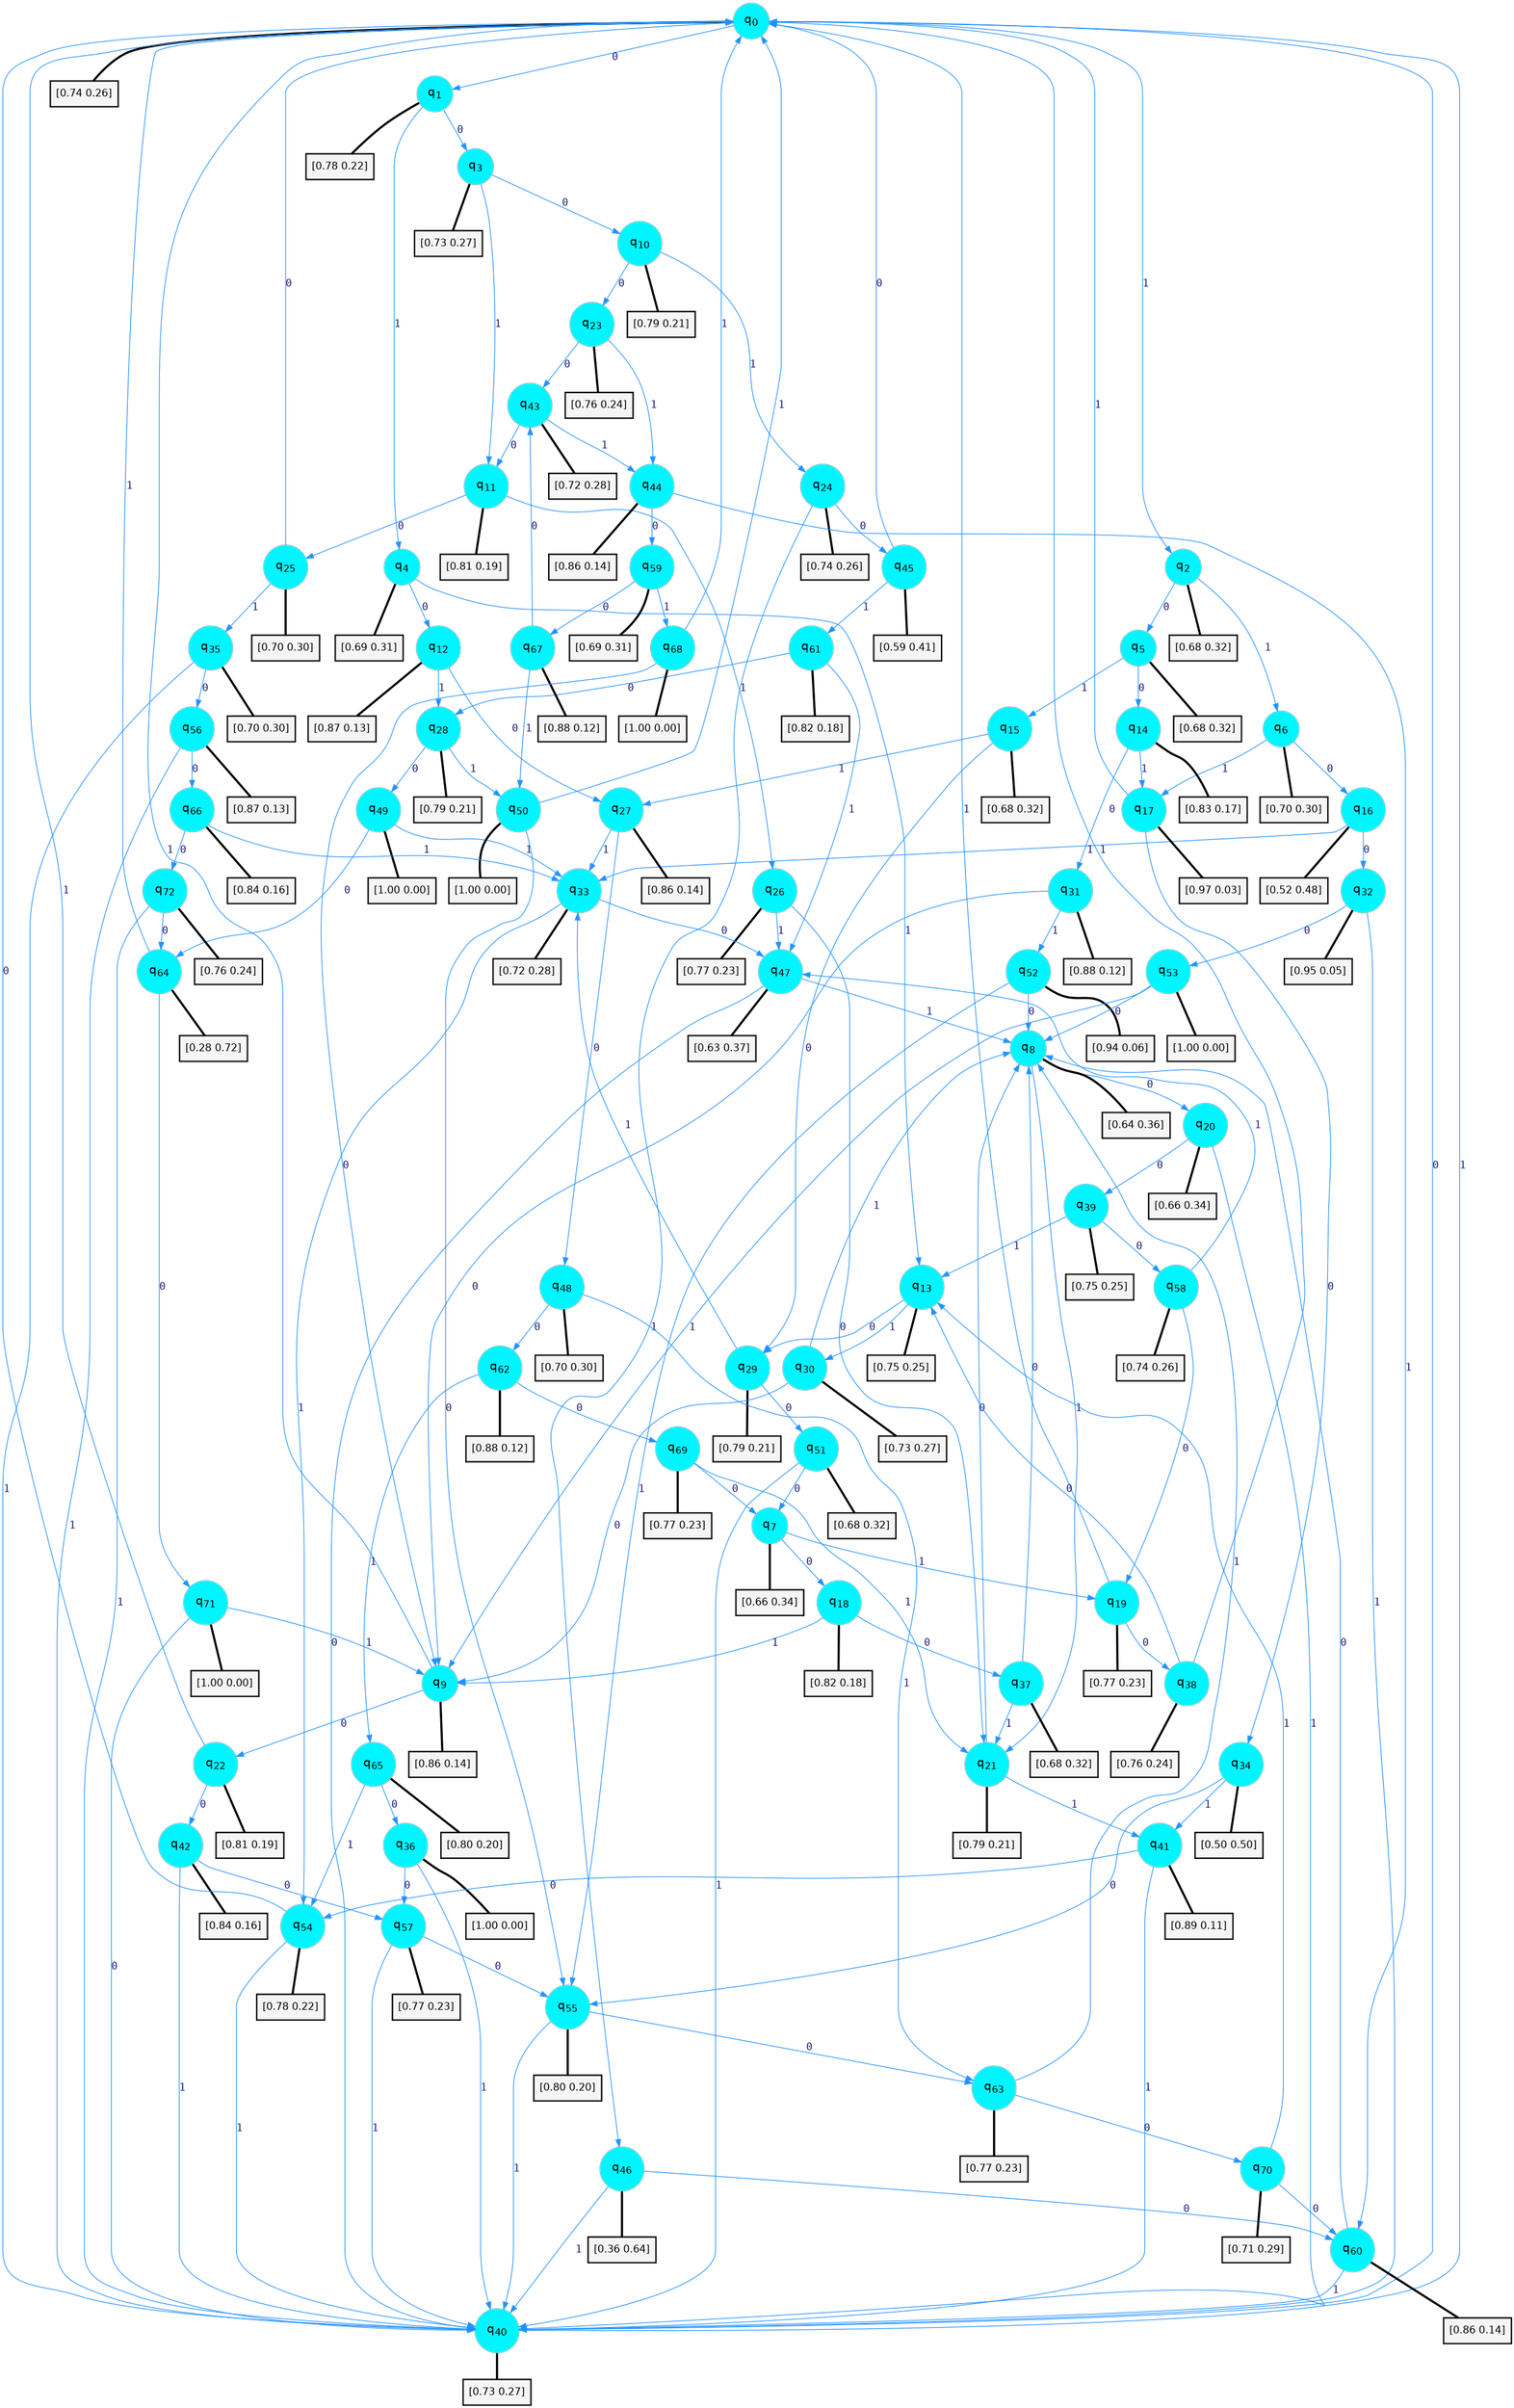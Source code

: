 digraph G {
graph [
bgcolor=transparent, dpi=300, rankdir=TD, size="40,25"];
node [
color=gray, fillcolor=turquoise1, fontcolor=black, fontname=Helvetica, fontsize=16, fontweight=bold, shape=circle, style=filled];
edge [
arrowsize=1, color=dodgerblue1, fontcolor=midnightblue, fontname=courier, fontweight=bold, penwidth=1, style=solid, weight=20];
0[label=<q<SUB>0</SUB>>];
1[label=<q<SUB>1</SUB>>];
2[label=<q<SUB>2</SUB>>];
3[label=<q<SUB>3</SUB>>];
4[label=<q<SUB>4</SUB>>];
5[label=<q<SUB>5</SUB>>];
6[label=<q<SUB>6</SUB>>];
7[label=<q<SUB>7</SUB>>];
8[label=<q<SUB>8</SUB>>];
9[label=<q<SUB>9</SUB>>];
10[label=<q<SUB>10</SUB>>];
11[label=<q<SUB>11</SUB>>];
12[label=<q<SUB>12</SUB>>];
13[label=<q<SUB>13</SUB>>];
14[label=<q<SUB>14</SUB>>];
15[label=<q<SUB>15</SUB>>];
16[label=<q<SUB>16</SUB>>];
17[label=<q<SUB>17</SUB>>];
18[label=<q<SUB>18</SUB>>];
19[label=<q<SUB>19</SUB>>];
20[label=<q<SUB>20</SUB>>];
21[label=<q<SUB>21</SUB>>];
22[label=<q<SUB>22</SUB>>];
23[label=<q<SUB>23</SUB>>];
24[label=<q<SUB>24</SUB>>];
25[label=<q<SUB>25</SUB>>];
26[label=<q<SUB>26</SUB>>];
27[label=<q<SUB>27</SUB>>];
28[label=<q<SUB>28</SUB>>];
29[label=<q<SUB>29</SUB>>];
30[label=<q<SUB>30</SUB>>];
31[label=<q<SUB>31</SUB>>];
32[label=<q<SUB>32</SUB>>];
33[label=<q<SUB>33</SUB>>];
34[label=<q<SUB>34</SUB>>];
35[label=<q<SUB>35</SUB>>];
36[label=<q<SUB>36</SUB>>];
37[label=<q<SUB>37</SUB>>];
38[label=<q<SUB>38</SUB>>];
39[label=<q<SUB>39</SUB>>];
40[label=<q<SUB>40</SUB>>];
41[label=<q<SUB>41</SUB>>];
42[label=<q<SUB>42</SUB>>];
43[label=<q<SUB>43</SUB>>];
44[label=<q<SUB>44</SUB>>];
45[label=<q<SUB>45</SUB>>];
46[label=<q<SUB>46</SUB>>];
47[label=<q<SUB>47</SUB>>];
48[label=<q<SUB>48</SUB>>];
49[label=<q<SUB>49</SUB>>];
50[label=<q<SUB>50</SUB>>];
51[label=<q<SUB>51</SUB>>];
52[label=<q<SUB>52</SUB>>];
53[label=<q<SUB>53</SUB>>];
54[label=<q<SUB>54</SUB>>];
55[label=<q<SUB>55</SUB>>];
56[label=<q<SUB>56</SUB>>];
57[label=<q<SUB>57</SUB>>];
58[label=<q<SUB>58</SUB>>];
59[label=<q<SUB>59</SUB>>];
60[label=<q<SUB>60</SUB>>];
61[label=<q<SUB>61</SUB>>];
62[label=<q<SUB>62</SUB>>];
63[label=<q<SUB>63</SUB>>];
64[label=<q<SUB>64</SUB>>];
65[label=<q<SUB>65</SUB>>];
66[label=<q<SUB>66</SUB>>];
67[label=<q<SUB>67</SUB>>];
68[label=<q<SUB>68</SUB>>];
69[label=<q<SUB>69</SUB>>];
70[label=<q<SUB>70</SUB>>];
71[label=<q<SUB>71</SUB>>];
72[label=<q<SUB>72</SUB>>];
73[label="[0.74 0.26]", shape=box,fontcolor=black, fontname=Helvetica, fontsize=14, penwidth=2, fillcolor=whitesmoke,color=black];
74[label="[0.78 0.22]", shape=box,fontcolor=black, fontname=Helvetica, fontsize=14, penwidth=2, fillcolor=whitesmoke,color=black];
75[label="[0.68 0.32]", shape=box,fontcolor=black, fontname=Helvetica, fontsize=14, penwidth=2, fillcolor=whitesmoke,color=black];
76[label="[0.73 0.27]", shape=box,fontcolor=black, fontname=Helvetica, fontsize=14, penwidth=2, fillcolor=whitesmoke,color=black];
77[label="[0.69 0.31]", shape=box,fontcolor=black, fontname=Helvetica, fontsize=14, penwidth=2, fillcolor=whitesmoke,color=black];
78[label="[0.68 0.32]", shape=box,fontcolor=black, fontname=Helvetica, fontsize=14, penwidth=2, fillcolor=whitesmoke,color=black];
79[label="[0.70 0.30]", shape=box,fontcolor=black, fontname=Helvetica, fontsize=14, penwidth=2, fillcolor=whitesmoke,color=black];
80[label="[0.66 0.34]", shape=box,fontcolor=black, fontname=Helvetica, fontsize=14, penwidth=2, fillcolor=whitesmoke,color=black];
81[label="[0.64 0.36]", shape=box,fontcolor=black, fontname=Helvetica, fontsize=14, penwidth=2, fillcolor=whitesmoke,color=black];
82[label="[0.86 0.14]", shape=box,fontcolor=black, fontname=Helvetica, fontsize=14, penwidth=2, fillcolor=whitesmoke,color=black];
83[label="[0.79 0.21]", shape=box,fontcolor=black, fontname=Helvetica, fontsize=14, penwidth=2, fillcolor=whitesmoke,color=black];
84[label="[0.81 0.19]", shape=box,fontcolor=black, fontname=Helvetica, fontsize=14, penwidth=2, fillcolor=whitesmoke,color=black];
85[label="[0.87 0.13]", shape=box,fontcolor=black, fontname=Helvetica, fontsize=14, penwidth=2, fillcolor=whitesmoke,color=black];
86[label="[0.75 0.25]", shape=box,fontcolor=black, fontname=Helvetica, fontsize=14, penwidth=2, fillcolor=whitesmoke,color=black];
87[label="[0.83 0.17]", shape=box,fontcolor=black, fontname=Helvetica, fontsize=14, penwidth=2, fillcolor=whitesmoke,color=black];
88[label="[0.68 0.32]", shape=box,fontcolor=black, fontname=Helvetica, fontsize=14, penwidth=2, fillcolor=whitesmoke,color=black];
89[label="[0.52 0.48]", shape=box,fontcolor=black, fontname=Helvetica, fontsize=14, penwidth=2, fillcolor=whitesmoke,color=black];
90[label="[0.97 0.03]", shape=box,fontcolor=black, fontname=Helvetica, fontsize=14, penwidth=2, fillcolor=whitesmoke,color=black];
91[label="[0.82 0.18]", shape=box,fontcolor=black, fontname=Helvetica, fontsize=14, penwidth=2, fillcolor=whitesmoke,color=black];
92[label="[0.77 0.23]", shape=box,fontcolor=black, fontname=Helvetica, fontsize=14, penwidth=2, fillcolor=whitesmoke,color=black];
93[label="[0.66 0.34]", shape=box,fontcolor=black, fontname=Helvetica, fontsize=14, penwidth=2, fillcolor=whitesmoke,color=black];
94[label="[0.79 0.21]", shape=box,fontcolor=black, fontname=Helvetica, fontsize=14, penwidth=2, fillcolor=whitesmoke,color=black];
95[label="[0.81 0.19]", shape=box,fontcolor=black, fontname=Helvetica, fontsize=14, penwidth=2, fillcolor=whitesmoke,color=black];
96[label="[0.76 0.24]", shape=box,fontcolor=black, fontname=Helvetica, fontsize=14, penwidth=2, fillcolor=whitesmoke,color=black];
97[label="[0.74 0.26]", shape=box,fontcolor=black, fontname=Helvetica, fontsize=14, penwidth=2, fillcolor=whitesmoke,color=black];
98[label="[0.70 0.30]", shape=box,fontcolor=black, fontname=Helvetica, fontsize=14, penwidth=2, fillcolor=whitesmoke,color=black];
99[label="[0.77 0.23]", shape=box,fontcolor=black, fontname=Helvetica, fontsize=14, penwidth=2, fillcolor=whitesmoke,color=black];
100[label="[0.86 0.14]", shape=box,fontcolor=black, fontname=Helvetica, fontsize=14, penwidth=2, fillcolor=whitesmoke,color=black];
101[label="[0.79 0.21]", shape=box,fontcolor=black, fontname=Helvetica, fontsize=14, penwidth=2, fillcolor=whitesmoke,color=black];
102[label="[0.79 0.21]", shape=box,fontcolor=black, fontname=Helvetica, fontsize=14, penwidth=2, fillcolor=whitesmoke,color=black];
103[label="[0.73 0.27]", shape=box,fontcolor=black, fontname=Helvetica, fontsize=14, penwidth=2, fillcolor=whitesmoke,color=black];
104[label="[0.88 0.12]", shape=box,fontcolor=black, fontname=Helvetica, fontsize=14, penwidth=2, fillcolor=whitesmoke,color=black];
105[label="[0.95 0.05]", shape=box,fontcolor=black, fontname=Helvetica, fontsize=14, penwidth=2, fillcolor=whitesmoke,color=black];
106[label="[0.72 0.28]", shape=box,fontcolor=black, fontname=Helvetica, fontsize=14, penwidth=2, fillcolor=whitesmoke,color=black];
107[label="[0.50 0.50]", shape=box,fontcolor=black, fontname=Helvetica, fontsize=14, penwidth=2, fillcolor=whitesmoke,color=black];
108[label="[0.70 0.30]", shape=box,fontcolor=black, fontname=Helvetica, fontsize=14, penwidth=2, fillcolor=whitesmoke,color=black];
109[label="[1.00 0.00]", shape=box,fontcolor=black, fontname=Helvetica, fontsize=14, penwidth=2, fillcolor=whitesmoke,color=black];
110[label="[0.68 0.32]", shape=box,fontcolor=black, fontname=Helvetica, fontsize=14, penwidth=2, fillcolor=whitesmoke,color=black];
111[label="[0.76 0.24]", shape=box,fontcolor=black, fontname=Helvetica, fontsize=14, penwidth=2, fillcolor=whitesmoke,color=black];
112[label="[0.75 0.25]", shape=box,fontcolor=black, fontname=Helvetica, fontsize=14, penwidth=2, fillcolor=whitesmoke,color=black];
113[label="[0.73 0.27]", shape=box,fontcolor=black, fontname=Helvetica, fontsize=14, penwidth=2, fillcolor=whitesmoke,color=black];
114[label="[0.89 0.11]", shape=box,fontcolor=black, fontname=Helvetica, fontsize=14, penwidth=2, fillcolor=whitesmoke,color=black];
115[label="[0.84 0.16]", shape=box,fontcolor=black, fontname=Helvetica, fontsize=14, penwidth=2, fillcolor=whitesmoke,color=black];
116[label="[0.72 0.28]", shape=box,fontcolor=black, fontname=Helvetica, fontsize=14, penwidth=2, fillcolor=whitesmoke,color=black];
117[label="[0.86 0.14]", shape=box,fontcolor=black, fontname=Helvetica, fontsize=14, penwidth=2, fillcolor=whitesmoke,color=black];
118[label="[0.59 0.41]", shape=box,fontcolor=black, fontname=Helvetica, fontsize=14, penwidth=2, fillcolor=whitesmoke,color=black];
119[label="[0.36 0.64]", shape=box,fontcolor=black, fontname=Helvetica, fontsize=14, penwidth=2, fillcolor=whitesmoke,color=black];
120[label="[0.63 0.37]", shape=box,fontcolor=black, fontname=Helvetica, fontsize=14, penwidth=2, fillcolor=whitesmoke,color=black];
121[label="[0.70 0.30]", shape=box,fontcolor=black, fontname=Helvetica, fontsize=14, penwidth=2, fillcolor=whitesmoke,color=black];
122[label="[1.00 0.00]", shape=box,fontcolor=black, fontname=Helvetica, fontsize=14, penwidth=2, fillcolor=whitesmoke,color=black];
123[label="[1.00 0.00]", shape=box,fontcolor=black, fontname=Helvetica, fontsize=14, penwidth=2, fillcolor=whitesmoke,color=black];
124[label="[0.68 0.32]", shape=box,fontcolor=black, fontname=Helvetica, fontsize=14, penwidth=2, fillcolor=whitesmoke,color=black];
125[label="[0.94 0.06]", shape=box,fontcolor=black, fontname=Helvetica, fontsize=14, penwidth=2, fillcolor=whitesmoke,color=black];
126[label="[1.00 0.00]", shape=box,fontcolor=black, fontname=Helvetica, fontsize=14, penwidth=2, fillcolor=whitesmoke,color=black];
127[label="[0.78 0.22]", shape=box,fontcolor=black, fontname=Helvetica, fontsize=14, penwidth=2, fillcolor=whitesmoke,color=black];
128[label="[0.80 0.20]", shape=box,fontcolor=black, fontname=Helvetica, fontsize=14, penwidth=2, fillcolor=whitesmoke,color=black];
129[label="[0.87 0.13]", shape=box,fontcolor=black, fontname=Helvetica, fontsize=14, penwidth=2, fillcolor=whitesmoke,color=black];
130[label="[0.77 0.23]", shape=box,fontcolor=black, fontname=Helvetica, fontsize=14, penwidth=2, fillcolor=whitesmoke,color=black];
131[label="[0.74 0.26]", shape=box,fontcolor=black, fontname=Helvetica, fontsize=14, penwidth=2, fillcolor=whitesmoke,color=black];
132[label="[0.69 0.31]", shape=box,fontcolor=black, fontname=Helvetica, fontsize=14, penwidth=2, fillcolor=whitesmoke,color=black];
133[label="[0.86 0.14]", shape=box,fontcolor=black, fontname=Helvetica, fontsize=14, penwidth=2, fillcolor=whitesmoke,color=black];
134[label="[0.82 0.18]", shape=box,fontcolor=black, fontname=Helvetica, fontsize=14, penwidth=2, fillcolor=whitesmoke,color=black];
135[label="[0.88 0.12]", shape=box,fontcolor=black, fontname=Helvetica, fontsize=14, penwidth=2, fillcolor=whitesmoke,color=black];
136[label="[0.77 0.23]", shape=box,fontcolor=black, fontname=Helvetica, fontsize=14, penwidth=2, fillcolor=whitesmoke,color=black];
137[label="[0.28 0.72]", shape=box,fontcolor=black, fontname=Helvetica, fontsize=14, penwidth=2, fillcolor=whitesmoke,color=black];
138[label="[0.80 0.20]", shape=box,fontcolor=black, fontname=Helvetica, fontsize=14, penwidth=2, fillcolor=whitesmoke,color=black];
139[label="[0.84 0.16]", shape=box,fontcolor=black, fontname=Helvetica, fontsize=14, penwidth=2, fillcolor=whitesmoke,color=black];
140[label="[0.88 0.12]", shape=box,fontcolor=black, fontname=Helvetica, fontsize=14, penwidth=2, fillcolor=whitesmoke,color=black];
141[label="[1.00 0.00]", shape=box,fontcolor=black, fontname=Helvetica, fontsize=14, penwidth=2, fillcolor=whitesmoke,color=black];
142[label="[0.77 0.23]", shape=box,fontcolor=black, fontname=Helvetica, fontsize=14, penwidth=2, fillcolor=whitesmoke,color=black];
143[label="[0.71 0.29]", shape=box,fontcolor=black, fontname=Helvetica, fontsize=14, penwidth=2, fillcolor=whitesmoke,color=black];
144[label="[1.00 0.00]", shape=box,fontcolor=black, fontname=Helvetica, fontsize=14, penwidth=2, fillcolor=whitesmoke,color=black];
145[label="[0.76 0.24]", shape=box,fontcolor=black, fontname=Helvetica, fontsize=14, penwidth=2, fillcolor=whitesmoke,color=black];
0->1 [label=0];
0->2 [label=1];
0->73 [arrowhead=none, penwidth=3,color=black];
1->3 [label=0];
1->4 [label=1];
1->74 [arrowhead=none, penwidth=3,color=black];
2->5 [label=0];
2->6 [label=1];
2->75 [arrowhead=none, penwidth=3,color=black];
3->10 [label=0];
3->11 [label=1];
3->76 [arrowhead=none, penwidth=3,color=black];
4->12 [label=0];
4->13 [label=1];
4->77 [arrowhead=none, penwidth=3,color=black];
5->14 [label=0];
5->15 [label=1];
5->78 [arrowhead=none, penwidth=3,color=black];
6->16 [label=0];
6->17 [label=1];
6->79 [arrowhead=none, penwidth=3,color=black];
7->18 [label=0];
7->19 [label=1];
7->80 [arrowhead=none, penwidth=3,color=black];
8->20 [label=0];
8->21 [label=1];
8->81 [arrowhead=none, penwidth=3,color=black];
9->22 [label=0];
9->0 [label=1];
9->82 [arrowhead=none, penwidth=3,color=black];
10->23 [label=0];
10->24 [label=1];
10->83 [arrowhead=none, penwidth=3,color=black];
11->25 [label=0];
11->26 [label=1];
11->84 [arrowhead=none, penwidth=3,color=black];
12->27 [label=0];
12->28 [label=1];
12->85 [arrowhead=none, penwidth=3,color=black];
13->29 [label=0];
13->30 [label=1];
13->86 [arrowhead=none, penwidth=3,color=black];
14->31 [label=0];
14->17 [label=1];
14->87 [arrowhead=none, penwidth=3,color=black];
15->29 [label=0];
15->27 [label=1];
15->88 [arrowhead=none, penwidth=3,color=black];
16->32 [label=0];
16->33 [label=1];
16->89 [arrowhead=none, penwidth=3,color=black];
17->34 [label=0];
17->0 [label=1];
17->90 [arrowhead=none, penwidth=3,color=black];
18->37 [label=0];
18->9 [label=1];
18->91 [arrowhead=none, penwidth=3,color=black];
19->38 [label=0];
19->0 [label=1];
19->92 [arrowhead=none, penwidth=3,color=black];
20->39 [label=0];
20->40 [label=1];
20->93 [arrowhead=none, penwidth=3,color=black];
21->8 [label=0];
21->41 [label=1];
21->94 [arrowhead=none, penwidth=3,color=black];
22->42 [label=0];
22->0 [label=1];
22->95 [arrowhead=none, penwidth=3,color=black];
23->43 [label=0];
23->44 [label=1];
23->96 [arrowhead=none, penwidth=3,color=black];
24->45 [label=0];
24->46 [label=1];
24->97 [arrowhead=none, penwidth=3,color=black];
25->0 [label=0];
25->35 [label=1];
25->98 [arrowhead=none, penwidth=3,color=black];
26->21 [label=0];
26->47 [label=1];
26->99 [arrowhead=none, penwidth=3,color=black];
27->48 [label=0];
27->33 [label=1];
27->100 [arrowhead=none, penwidth=3,color=black];
28->49 [label=0];
28->50 [label=1];
28->101 [arrowhead=none, penwidth=3,color=black];
29->51 [label=0];
29->33 [label=1];
29->102 [arrowhead=none, penwidth=3,color=black];
30->9 [label=0];
30->8 [label=1];
30->103 [arrowhead=none, penwidth=3,color=black];
31->9 [label=0];
31->52 [label=1];
31->104 [arrowhead=none, penwidth=3,color=black];
32->53 [label=0];
32->40 [label=1];
32->105 [arrowhead=none, penwidth=3,color=black];
33->47 [label=0];
33->54 [label=1];
33->106 [arrowhead=none, penwidth=3,color=black];
34->55 [label=0];
34->41 [label=1];
34->107 [arrowhead=none, penwidth=3,color=black];
35->56 [label=0];
35->40 [label=1];
35->108 [arrowhead=none, penwidth=3,color=black];
36->57 [label=0];
36->40 [label=1];
36->109 [arrowhead=none, penwidth=3,color=black];
37->8 [label=0];
37->21 [label=1];
37->110 [arrowhead=none, penwidth=3,color=black];
38->13 [label=0];
38->0 [label=1];
38->111 [arrowhead=none, penwidth=3,color=black];
39->58 [label=0];
39->13 [label=1];
39->112 [arrowhead=none, penwidth=3,color=black];
40->0 [label=0];
40->0 [label=1];
40->113 [arrowhead=none, penwidth=3,color=black];
41->54 [label=0];
41->40 [label=1];
41->114 [arrowhead=none, penwidth=3,color=black];
42->57 [label=0];
42->40 [label=1];
42->115 [arrowhead=none, penwidth=3,color=black];
43->11 [label=0];
43->44 [label=1];
43->116 [arrowhead=none, penwidth=3,color=black];
44->59 [label=0];
44->60 [label=1];
44->117 [arrowhead=none, penwidth=3,color=black];
45->0 [label=0];
45->61 [label=1];
45->118 [arrowhead=none, penwidth=3,color=black];
46->60 [label=0];
46->40 [label=1];
46->119 [arrowhead=none, penwidth=3,color=black];
47->40 [label=0];
47->8 [label=1];
47->120 [arrowhead=none, penwidth=3,color=black];
48->62 [label=0];
48->63 [label=1];
48->121 [arrowhead=none, penwidth=3,color=black];
49->64 [label=0];
49->33 [label=1];
49->122 [arrowhead=none, penwidth=3,color=black];
50->55 [label=0];
50->0 [label=1];
50->123 [arrowhead=none, penwidth=3,color=black];
51->7 [label=0];
51->40 [label=1];
51->124 [arrowhead=none, penwidth=3,color=black];
52->8 [label=0];
52->55 [label=1];
52->125 [arrowhead=none, penwidth=3,color=black];
53->8 [label=0];
53->9 [label=1];
53->126 [arrowhead=none, penwidth=3,color=black];
54->0 [label=0];
54->40 [label=1];
54->127 [arrowhead=none, penwidth=3,color=black];
55->63 [label=0];
55->40 [label=1];
55->128 [arrowhead=none, penwidth=3,color=black];
56->66 [label=0];
56->40 [label=1];
56->129 [arrowhead=none, penwidth=3,color=black];
57->55 [label=0];
57->40 [label=1];
57->130 [arrowhead=none, penwidth=3,color=black];
58->19 [label=0];
58->47 [label=1];
58->131 [arrowhead=none, penwidth=3,color=black];
59->67 [label=0];
59->68 [label=1];
59->132 [arrowhead=none, penwidth=3,color=black];
60->8 [label=0];
60->40 [label=1];
60->133 [arrowhead=none, penwidth=3,color=black];
61->28 [label=0];
61->47 [label=1];
61->134 [arrowhead=none, penwidth=3,color=black];
62->69 [label=0];
62->65 [label=1];
62->135 [arrowhead=none, penwidth=3,color=black];
63->70 [label=0];
63->8 [label=1];
63->136 [arrowhead=none, penwidth=3,color=black];
64->71 [label=0];
64->0 [label=1];
64->137 [arrowhead=none, penwidth=3,color=black];
65->36 [label=0];
65->54 [label=1];
65->138 [arrowhead=none, penwidth=3,color=black];
66->72 [label=0];
66->33 [label=1];
66->139 [arrowhead=none, penwidth=3,color=black];
67->43 [label=0];
67->50 [label=1];
67->140 [arrowhead=none, penwidth=3,color=black];
68->9 [label=0];
68->0 [label=1];
68->141 [arrowhead=none, penwidth=3,color=black];
69->7 [label=0];
69->21 [label=1];
69->142 [arrowhead=none, penwidth=3,color=black];
70->60 [label=0];
70->13 [label=1];
70->143 [arrowhead=none, penwidth=3,color=black];
71->40 [label=0];
71->9 [label=1];
71->144 [arrowhead=none, penwidth=3,color=black];
72->64 [label=0];
72->40 [label=1];
72->145 [arrowhead=none, penwidth=3,color=black];
}
